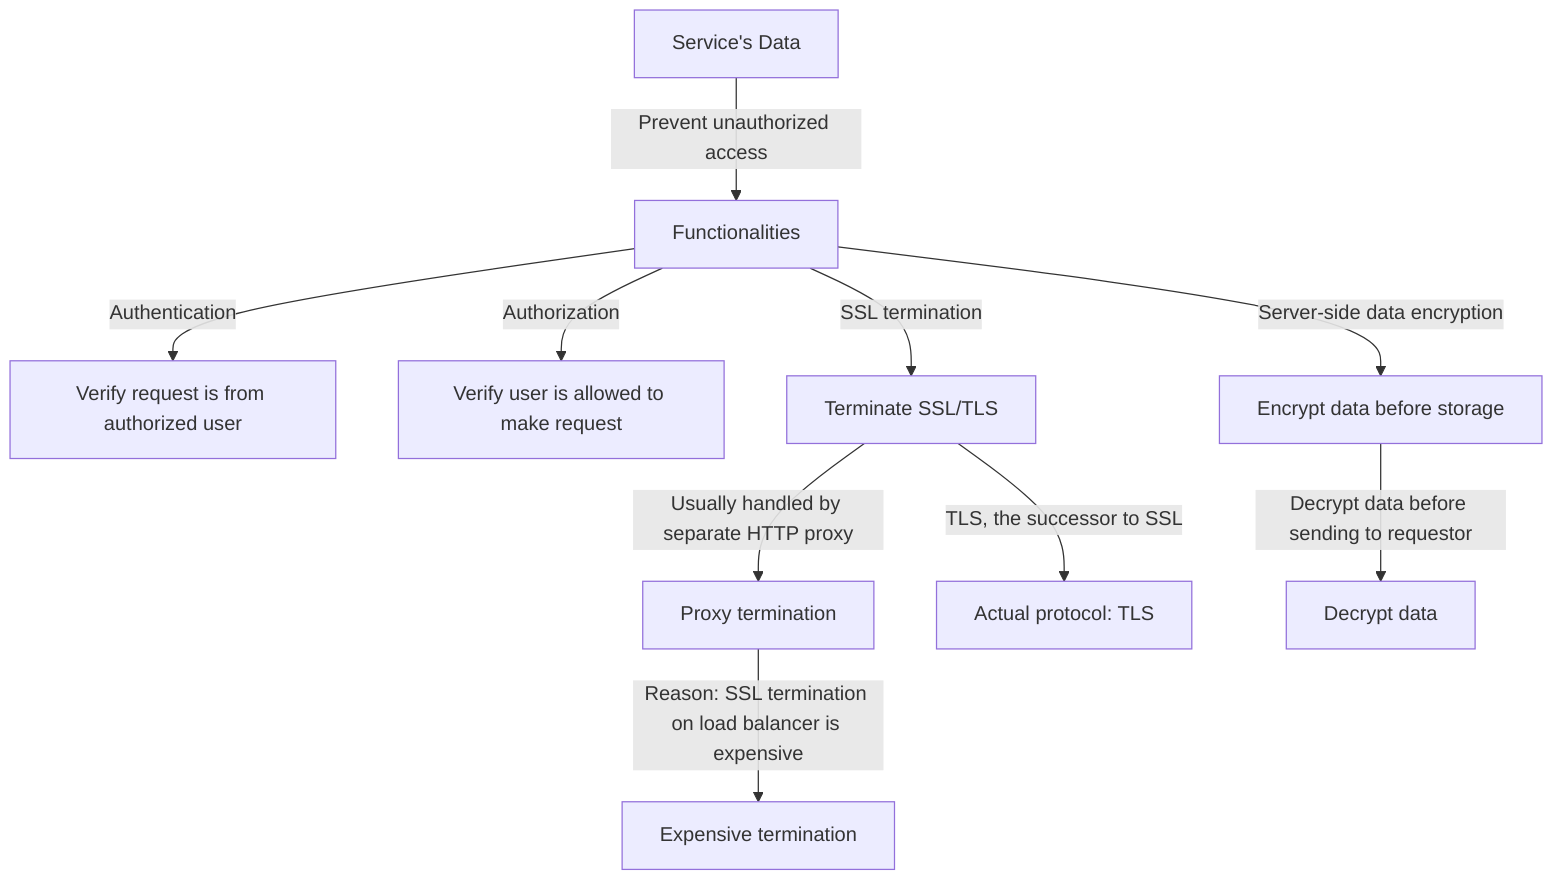 graph TD;
    A[Service's Data] -->|Prevent unauthorized access| B[Functionalities];
    B -->|Authentication| C[Verify request is from authorized user];
    B -->|Authorization| D[Verify user is allowed to make request];
    B -->|SSL termination| E[Terminate SSL/TLS];
    E -->|Usually handled by separate HTTP proxy| F[Proxy termination];
    F -->|Reason: SSL termination on load balancer is expensive| G[Expensive termination];
    E -->|TLS, the successor to SSL| H[Actual protocol: TLS];
    B -->|Server-side data encryption| I[Encrypt data before storage];
    I -->|Decrypt data before sending to requestor| J[Decrypt data];